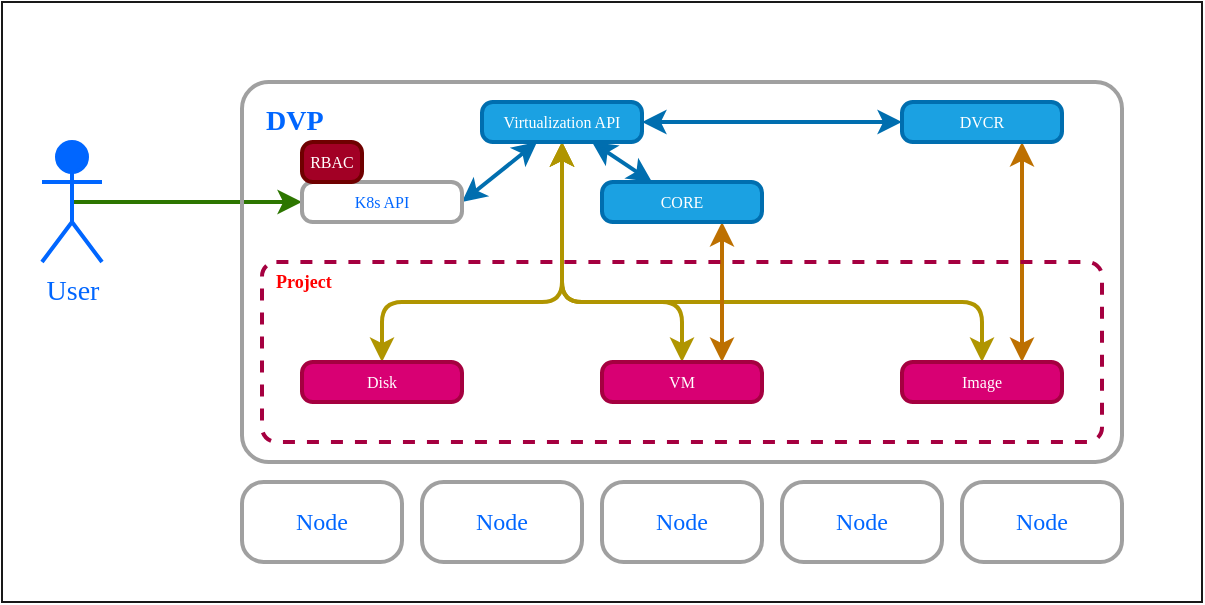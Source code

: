 <mxfile>
    <diagram id="6EXt89o7fHejoy0miyVt" name="Page-1">
        <mxGraphModel dx="2581" dy="716" grid="1" gridSize="10" guides="1" tooltips="1" connect="1" arrows="1" fold="1" page="1" pageScale="1" pageWidth="850" pageHeight="1100" math="0" shadow="0">
            <root>
                <mxCell id="0"/>
                <mxCell id="1" parent="0"/>
                <mxCell id="53" value="" style="rounded=0;whiteSpace=wrap;html=1;fontFamily=JetBrains Mono;fontSource=https%3A%2F%2Ffonts.googleapis.com%2Fcss%3Ffamily%3DJetBrains%2BMono;fontSize=14;fillColor=#FFFFFF;opacity=90;" parent="1" vertex="1">
                    <mxGeometry x="80" y="120" width="600" height="300" as="geometry"/>
                </mxCell>
                <mxCell id="2" value="Node" style="rounded=1;whiteSpace=wrap;html=1;fillColor=none;fontColor=#0066ff;strokeColor=#A0A0A0;arcSize=27;strokeWidth=2;fontFamily=JetBrains Mono;fontSource=https%3A%2F%2Ffonts.googleapis.com%2Fcss%3Ffamily%3DJetBrains%2BMono;gradientColor=none;fillStyle=hatch;" parent="1" vertex="1">
                    <mxGeometry x="200" y="360" width="80" height="40" as="geometry"/>
                </mxCell>
                <mxCell id="78" style="edgeStyle=none;html=1;exitX=0.5;exitY=0.5;exitDx=0;exitDy=0;exitPerimeter=0;fontFamily=JetBrains Mono;fontSource=https%3A%2F%2Ffonts.googleapis.com%2Fcss%3Ffamily%3DJetBrains%2BMono;fontSize=14;fontColor=#0066FF;strokeWidth=2;fillColor=#60a917;strokeColor=#2D7600;entryX=0;entryY=0.5;entryDx=0;entryDy=0;" parent="1" source="76" target="140" edge="1">
                    <mxGeometry relative="1" as="geometry"/>
                </mxCell>
                <mxCell id="76" value="&lt;font color=&quot;#0066ff&quot; style=&quot;font-size: 14px;&quot;&gt;User&lt;/font&gt;" style="shape=umlActor;verticalLabelPosition=bottom;verticalAlign=top;html=1;outlineConnect=0;fillColor=#0066FF;fontColor=#ffffff;strokeColor=#0066FF;strokeWidth=2;fontFamily=JetBrains Mono;fontSource=https%3A%2F%2Ffonts.googleapis.com%2Fcss%3Ffamily%3DJetBrains%2BMono;fontStyle=0;fontSize=14;" parent="1" vertex="1">
                    <mxGeometry x="100" y="190" width="30" height="60" as="geometry"/>
                </mxCell>
                <mxCell id="126" value="Node" style="rounded=1;whiteSpace=wrap;html=1;fillColor=none;fontColor=#0066ff;strokeColor=#A0A0A0;arcSize=27;strokeWidth=2;fontFamily=JetBrains Mono;fontSource=https%3A%2F%2Ffonts.googleapis.com%2Fcss%3Ffamily%3DJetBrains%2BMono;gradientColor=none;fillStyle=hatch;" parent="1" vertex="1">
                    <mxGeometry x="290" y="360" width="80" height="40" as="geometry"/>
                </mxCell>
                <mxCell id="127" value="Node" style="rounded=1;whiteSpace=wrap;html=1;fillColor=none;fontColor=#0066ff;strokeColor=#A0A0A0;arcSize=27;strokeWidth=2;fontFamily=JetBrains Mono;fontSource=https%3A%2F%2Ffonts.googleapis.com%2Fcss%3Ffamily%3DJetBrains%2BMono;gradientColor=none;fillStyle=hatch;" parent="1" vertex="1">
                    <mxGeometry x="380" y="360" width="80" height="40" as="geometry"/>
                </mxCell>
                <mxCell id="128" value="Node" style="rounded=1;whiteSpace=wrap;html=1;fillColor=none;fontColor=#0066ff;strokeColor=#A0A0A0;arcSize=27;strokeWidth=2;fontFamily=JetBrains Mono;fontSource=https%3A%2F%2Ffonts.googleapis.com%2Fcss%3Ffamily%3DJetBrains%2BMono;gradientColor=none;fillStyle=hatch;" parent="1" vertex="1">
                    <mxGeometry x="470" y="360" width="80" height="40" as="geometry"/>
                </mxCell>
                <mxCell id="129" value="Node" style="rounded=1;whiteSpace=wrap;html=1;fillColor=none;fontColor=#0066ff;strokeColor=#A0A0A0;arcSize=27;strokeWidth=2;fontFamily=JetBrains Mono;fontSource=https%3A%2F%2Ffonts.googleapis.com%2Fcss%3Ffamily%3DJetBrains%2BMono;gradientColor=none;fillStyle=hatch;" parent="1" vertex="1">
                    <mxGeometry x="560" y="360" width="80" height="40" as="geometry"/>
                </mxCell>
                <mxCell id="130" value="" style="rounded=1;whiteSpace=wrap;html=1;fillColor=none;fontColor=#0066ff;strokeColor=#A0A0A0;arcSize=7;strokeWidth=2;fontFamily=JetBrains Mono;fontSource=https%3A%2F%2Ffonts.googleapis.com%2Fcss%3Ffamily%3DJetBrains%2BMono;gradientColor=none;fillStyle=hatch;" parent="1" vertex="1">
                    <mxGeometry x="200" y="160" width="440" height="190" as="geometry"/>
                </mxCell>
                <mxCell id="132" value="DVP" style="text;html=1;strokeColor=none;fillColor=none;align=left;verticalAlign=middle;whiteSpace=wrap;rounded=0;fontColor=#0066ff;strokeWidth=2;fontFamily=JetBrains Mono;fontSource=https%3A%2F%2Ffonts.googleapis.com%2Fcss%3Ffamily%3DJetBrains%2BMono;fontSize=14;fontStyle=1" parent="1" vertex="1">
                    <mxGeometry x="210" y="170" width="60" height="20" as="geometry"/>
                </mxCell>
                <mxCell id="138" style="html=1;fontSize=8;startArrow=classic;startFill=1;fillColor=#1ba1e2;strokeColor=#006EAF;strokeWidth=2;" parent="1" source="133" target="134" edge="1">
                    <mxGeometry relative="1" as="geometry"/>
                </mxCell>
                <mxCell id="139" style="edgeStyle=none;html=1;fontSize=8;startArrow=classic;startFill=1;fillColor=#1ba1e2;strokeColor=#006EAF;strokeWidth=2;" parent="1" source="133" target="135" edge="1">
                    <mxGeometry relative="1" as="geometry"/>
                </mxCell>
                <mxCell id="149" style="edgeStyle=orthogonalEdgeStyle;html=1;strokeWidth=2;fontSize=9;startArrow=classic;startFill=1;fillColor=#e3c800;strokeColor=#B09500;exitX=0.5;exitY=1;exitDx=0;exitDy=0;" parent="1" source="133" target="145" edge="1">
                    <mxGeometry relative="1" as="geometry">
                        <Array as="points">
                            <mxPoint x="360" y="270"/>
                            <mxPoint x="420" y="270"/>
                        </Array>
                    </mxGeometry>
                </mxCell>
                <mxCell id="150" style="edgeStyle=orthogonalEdgeStyle;html=1;strokeWidth=2;fontSize=9;startArrow=classic;startFill=1;fillColor=#e3c800;strokeColor=#B09500;exitX=0.5;exitY=1;exitDx=0;exitDy=0;" parent="1" source="133" target="147" edge="1">
                    <mxGeometry relative="1" as="geometry">
                        <Array as="points">
                            <mxPoint x="360" y="270"/>
                            <mxPoint x="270" y="270"/>
                        </Array>
                    </mxGeometry>
                </mxCell>
                <mxCell id="151" style="edgeStyle=orthogonalEdgeStyle;html=1;strokeWidth=2;fontSize=9;startArrow=classic;startFill=1;fillColor=#e3c800;strokeColor=#B09500;exitX=0.5;exitY=1;exitDx=0;exitDy=0;" parent="1" source="133" target="146" edge="1">
                    <mxGeometry relative="1" as="geometry">
                        <Array as="points">
                            <mxPoint x="360" y="270"/>
                            <mxPoint x="570" y="270"/>
                        </Array>
                    </mxGeometry>
                </mxCell>
                <mxCell id="133" value="Virtualization API" style="rounded=1;whiteSpace=wrap;html=1;fillColor=#1ba1e2;fontColor=#ffffff;strokeColor=#006EAF;arcSize=27;strokeWidth=2;fontFamily=JetBrains Mono;fontSource=https%3A%2F%2Ffonts.googleapis.com%2Fcss%3Ffamily%3DJetBrains%2BMono;fillStyle=auto;fontSize=8;" parent="1" vertex="1">
                    <mxGeometry x="320" y="170" width="80" height="20" as="geometry"/>
                </mxCell>
                <mxCell id="153" style="edgeStyle=none;html=1;entryX=0.75;entryY=0;entryDx=0;entryDy=0;strokeWidth=2;fontSize=9;startArrow=classic;startFill=1;fillColor=#f0a30a;strokeColor=#BD7000;exitX=0.75;exitY=1;exitDx=0;exitDy=0;" parent="1" source="134" target="145" edge="1">
                    <mxGeometry relative="1" as="geometry"/>
                </mxCell>
                <mxCell id="134" value="CORE" style="rounded=1;whiteSpace=wrap;html=1;fillColor=#1ba1e2;fontColor=#ffffff;strokeColor=#006EAF;arcSize=27;strokeWidth=2;fontFamily=JetBrains Mono;fontSource=https%3A%2F%2Ffonts.googleapis.com%2Fcss%3Ffamily%3DJetBrains%2BMono;fillStyle=auto;fontSize=8;" parent="1" vertex="1">
                    <mxGeometry x="380" y="210" width="80" height="20" as="geometry"/>
                </mxCell>
                <mxCell id="152" style="edgeStyle=none;html=1;strokeWidth=2;fontSize=9;startArrow=classic;startFill=1;fillColor=#f0a30a;strokeColor=#BD7000;exitX=0.75;exitY=1;exitDx=0;exitDy=0;entryX=0.75;entryY=0;entryDx=0;entryDy=0;" parent="1" source="135" target="146" edge="1">
                    <mxGeometry relative="1" as="geometry"/>
                </mxCell>
                <mxCell id="135" value="DVCR" style="rounded=1;whiteSpace=wrap;html=1;fillColor=#1ba1e2;fontColor=#ffffff;strokeColor=#006EAF;arcSize=27;strokeWidth=2;fontFamily=JetBrains Mono;fontSource=https%3A%2F%2Ffonts.googleapis.com%2Fcss%3Ffamily%3DJetBrains%2BMono;fillStyle=auto;fontSize=8;" parent="1" vertex="1">
                    <mxGeometry x="530" y="170" width="80" height="20" as="geometry"/>
                </mxCell>
                <mxCell id="141" style="edgeStyle=none;html=1;exitX=1;exitY=0.5;exitDx=0;exitDy=0;fontSize=8;startArrow=classic;startFill=1;fillColor=#1ba1e2;strokeColor=#006EAF;strokeWidth=2;" parent="1" source="140" target="133" edge="1">
                    <mxGeometry relative="1" as="geometry"/>
                </mxCell>
                <mxCell id="140" value="K8s API" style="rounded=1;whiteSpace=wrap;html=1;fillColor=none;fontColor=#0066ff;strokeColor=#A0A0A0;arcSize=27;strokeWidth=2;fontFamily=JetBrains Mono;fontSource=https%3A%2F%2Ffonts.googleapis.com%2Fcss%3Ffamily%3DJetBrains%2BMono;gradientColor=none;fillStyle=hatch;fontSize=8;" parent="1" vertex="1">
                    <mxGeometry x="230" y="210" width="80" height="20" as="geometry"/>
                </mxCell>
                <mxCell id="142" value="RBAC" style="rounded=1;whiteSpace=wrap;html=1;fillColor=#a20025;fontColor=#ffffff;strokeColor=#6F0000;arcSize=27;strokeWidth=2;fontFamily=JetBrains Mono;fontSource=https%3A%2F%2Ffonts.googleapis.com%2Fcss%3Ffamily%3DJetBrains%2BMono;fillStyle=auto;fontSize=8;" parent="1" vertex="1">
                    <mxGeometry x="230" y="190" width="30" height="20" as="geometry"/>
                </mxCell>
                <mxCell id="143" value="" style="rounded=1;whiteSpace=wrap;html=1;fillColor=none;fontColor=#0066ff;strokeColor=#A50040;arcSize=8;strokeWidth=2;fontFamily=JetBrains Mono;fontSource=https%3A%2F%2Ffonts.googleapis.com%2Fcss%3Ffamily%3DJetBrains%2BMono;gradientColor=none;fillStyle=hatch;fontSize=8;dashed=1;" parent="1" vertex="1">
                    <mxGeometry x="210" y="250" width="420" height="90" as="geometry"/>
                </mxCell>
                <mxCell id="144" value="&lt;font color=&quot;#ff0000&quot;&gt;Project&lt;/font&gt;" style="text;html=1;strokeColor=none;fillColor=none;align=left;verticalAlign=middle;whiteSpace=wrap;rounded=0;fontColor=#0066ff;strokeWidth=2;fontFamily=JetBrains Mono;fontSource=https%3A%2F%2Ffonts.googleapis.com%2Fcss%3Ffamily%3DJetBrains%2BMono;fontSize=9;fontStyle=1" parent="1" vertex="1">
                    <mxGeometry x="215" y="250" width="60" height="20" as="geometry"/>
                </mxCell>
                <mxCell id="145" value="VM" style="rounded=1;whiteSpace=wrap;html=1;fillColor=#d80073;fontColor=#ffffff;strokeColor=#A50040;arcSize=27;strokeWidth=2;fontFamily=JetBrains Mono;fontSource=https%3A%2F%2Ffonts.googleapis.com%2Fcss%3Ffamily%3DJetBrains%2BMono;fillStyle=auto;fontSize=8;" parent="1" vertex="1">
                    <mxGeometry x="380" y="300" width="80" height="20" as="geometry"/>
                </mxCell>
                <mxCell id="146" value="Image" style="rounded=1;whiteSpace=wrap;html=1;fillColor=#d80073;fontColor=#ffffff;strokeColor=#A50040;arcSize=27;strokeWidth=2;fontFamily=JetBrains Mono;fontSource=https%3A%2F%2Ffonts.googleapis.com%2Fcss%3Ffamily%3DJetBrains%2BMono;fillStyle=auto;fontSize=8;" parent="1" vertex="1">
                    <mxGeometry x="530" y="300" width="80" height="20" as="geometry"/>
                </mxCell>
                <mxCell id="147" value="Disk" style="rounded=1;whiteSpace=wrap;html=1;fillColor=#d80073;fontColor=#ffffff;strokeColor=#A50040;arcSize=27;strokeWidth=2;fontFamily=JetBrains Mono;fontSource=https%3A%2F%2Ffonts.googleapis.com%2Fcss%3Ffamily%3DJetBrains%2BMono;fillStyle=auto;fontSize=8;" parent="1" vertex="1">
                    <mxGeometry x="230" y="300" width="80" height="20" as="geometry"/>
                </mxCell>
            </root>
        </mxGraphModel>
    </diagram>
</mxfile>
